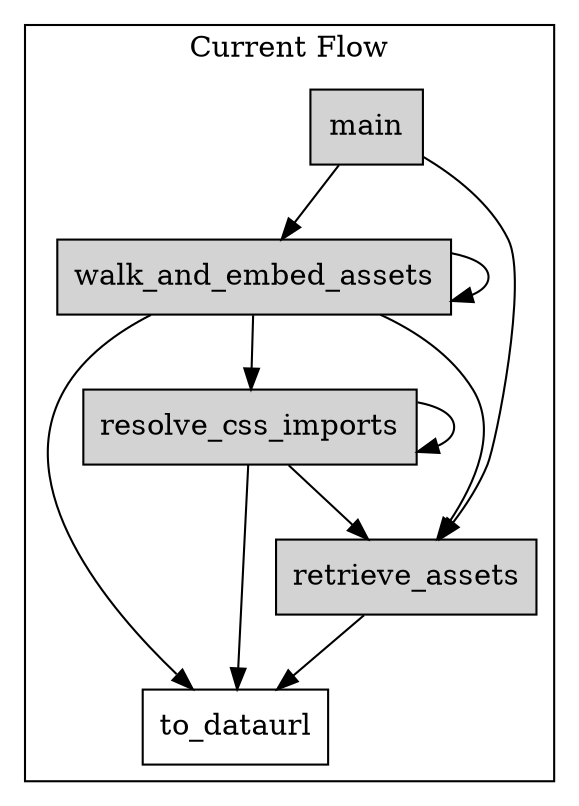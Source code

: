 digraph Current {
    node[shape="box"];

    subgraph cluster0 {
        label = "Current Flow"
        main [style=filled];
        walk_and_embed_assets [style=filled];
        retrieve_assets [style=filled];
        resolve_css_imports [style=filled];
        main -> walk_and_embed_assets;
        main -> retrieve_assets;
        walk_and_embed_assets -> walk_and_embed_assets;
        walk_and_embed_assets -> resolve_css_imports;
        walk_and_embed_assets -> retrieve_assets;
        walk_and_embed_assets -> to_dataurl;
        resolve_css_imports -> to_dataurl;
        resolve_css_imports -> retrieve_assets;
        resolve_css_imports -> resolve_css_imports;
        retrieve_assets -> to_dataurl;
    }
}
